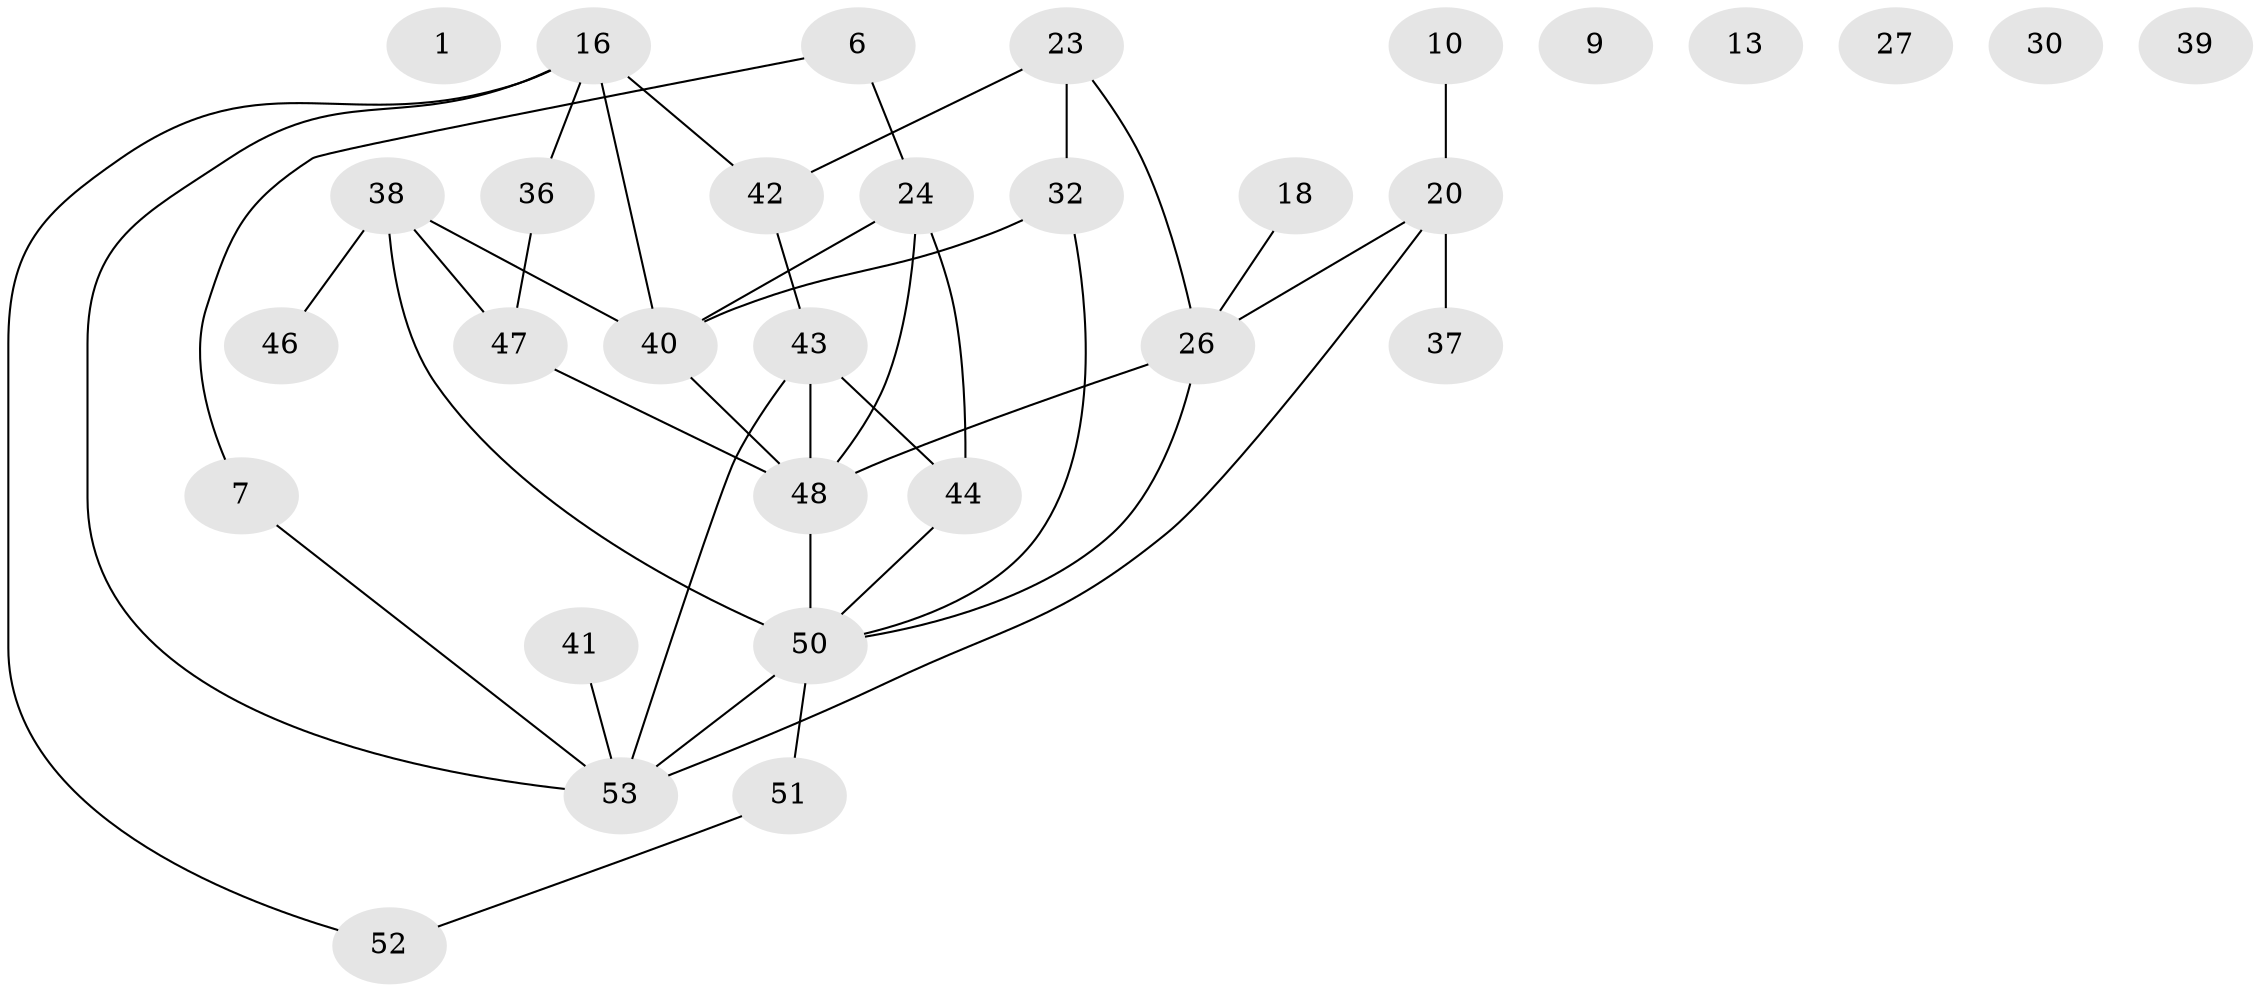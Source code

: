 // original degree distribution, {0: 0.11320754716981132, 3: 0.22641509433962265, 2: 0.18867924528301888, 1: 0.1320754716981132, 4: 0.24528301886792453, 5: 0.09433962264150944}
// Generated by graph-tools (version 1.1) at 2025/43/03/04/25 21:43:31]
// undirected, 31 vertices, 40 edges
graph export_dot {
graph [start="1"]
  node [color=gray90,style=filled];
  1;
  6;
  7;
  9;
  10;
  13;
  16 [super="+14+12"];
  18;
  20;
  23 [super="+19"];
  24;
  26;
  27;
  30;
  32 [super="+15"];
  36;
  37;
  38;
  39;
  40 [super="+21"];
  41;
  42;
  43 [super="+34"];
  44 [super="+25+35"];
  46;
  47;
  48 [super="+8+11"];
  50 [super="+45"];
  51 [super="+4+33"];
  52;
  53 [super="+49"];
  6 -- 7;
  6 -- 24;
  7 -- 53;
  10 -- 20;
  16 -- 42 [weight=2];
  16 -- 36;
  16 -- 40 [weight=2];
  16 -- 52;
  16 -- 53 [weight=2];
  18 -- 26;
  20 -- 26;
  20 -- 37;
  20 -- 53;
  23 -- 26;
  23 -- 32;
  23 -- 42;
  24 -- 40;
  24 -- 44 [weight=2];
  24 -- 48;
  26 -- 50;
  26 -- 48;
  32 -- 40 [weight=2];
  32 -- 50 [weight=2];
  36 -- 47;
  38 -- 40;
  38 -- 46;
  38 -- 47;
  38 -- 50;
  40 -- 48;
  41 -- 53;
  42 -- 43;
  43 -- 48 [weight=2];
  43 -- 53;
  43 -- 44;
  44 -- 50;
  47 -- 48;
  48 -- 50;
  50 -- 51;
  50 -- 53 [weight=2];
  51 -- 52;
}
